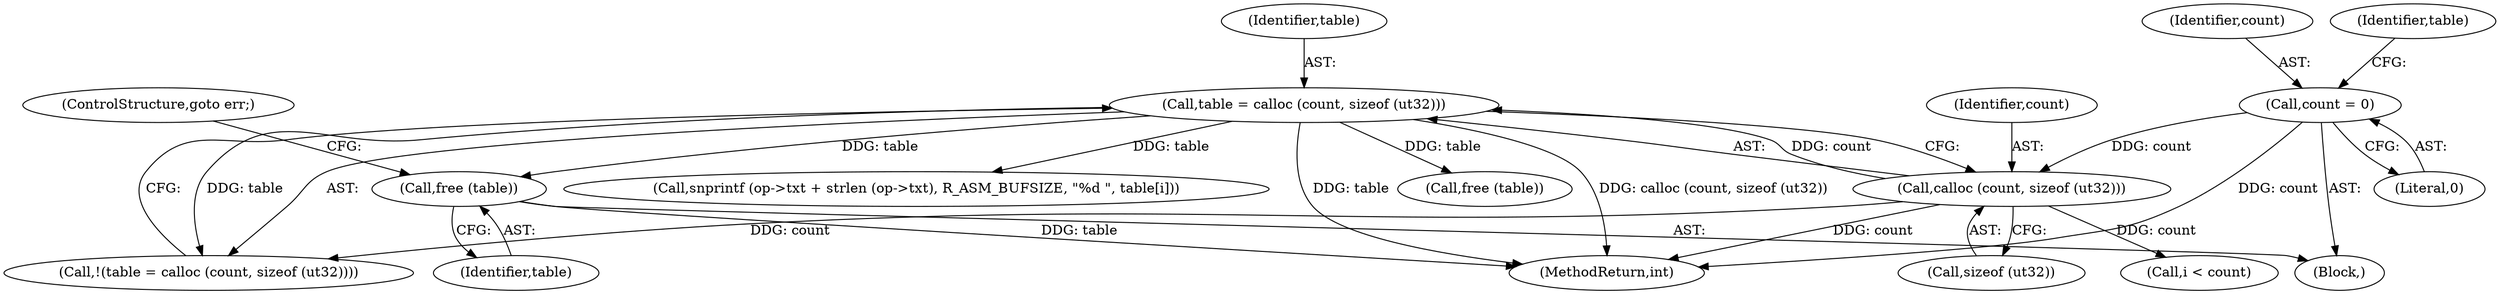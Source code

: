 digraph "0_radare2_52b1526443c1f433087928291d1c3d37a5600515@API" {
"1000616" [label="(Call,free (table))"];
"1000471" [label="(Call,table = calloc (count, sizeof (ut32)))"];
"1000473" [label="(Call,calloc (count, sizeof (ut32)))"];
"1000436" [label="(Call,count = 0)"];
"1000441" [label="(Identifier,table)"];
"1000491" [label="(Call,i < count)"];
"1000617" [label="(Identifier,table)"];
"1000586" [label="(Call,snprintf (op->txt + strlen (op->txt), R_ASM_BUFSIZE, \"%d \", table[i]))"];
"1000437" [label="(Identifier,count)"];
"1001073" [label="(MethodReturn,int)"];
"1000471" [label="(Call,table = calloc (count, sizeof (ut32)))"];
"1000470" [label="(Call,!(table = calloc (count, sizeof (ut32))))"];
"1000438" [label="(Literal,0)"];
"1000473" [label="(Call,calloc (count, sizeof (ut32)))"];
"1000616" [label="(Call,free (table))"];
"1000475" [label="(Call,sizeof (ut32))"];
"1000612" [label="(Call,free (table))"];
"1000474" [label="(Identifier,count)"];
"1000618" [label="(ControlStructure,goto err;)"];
"1000434" [label="(Block,)"];
"1000436" [label="(Call,count = 0)"];
"1000472" [label="(Identifier,table)"];
"1000616" -> "1000434"  [label="AST: "];
"1000616" -> "1000617"  [label="CFG: "];
"1000617" -> "1000616"  [label="AST: "];
"1000618" -> "1000616"  [label="CFG: "];
"1000616" -> "1001073"  [label="DDG: table"];
"1000471" -> "1000616"  [label="DDG: table"];
"1000471" -> "1000470"  [label="AST: "];
"1000471" -> "1000473"  [label="CFG: "];
"1000472" -> "1000471"  [label="AST: "];
"1000473" -> "1000471"  [label="AST: "];
"1000470" -> "1000471"  [label="CFG: "];
"1000471" -> "1001073"  [label="DDG: table"];
"1000471" -> "1001073"  [label="DDG: calloc (count, sizeof (ut32))"];
"1000471" -> "1000470"  [label="DDG: table"];
"1000473" -> "1000471"  [label="DDG: count"];
"1000471" -> "1000586"  [label="DDG: table"];
"1000471" -> "1000612"  [label="DDG: table"];
"1000473" -> "1000475"  [label="CFG: "];
"1000474" -> "1000473"  [label="AST: "];
"1000475" -> "1000473"  [label="AST: "];
"1000473" -> "1001073"  [label="DDG: count"];
"1000473" -> "1000470"  [label="DDG: count"];
"1000436" -> "1000473"  [label="DDG: count"];
"1000473" -> "1000491"  [label="DDG: count"];
"1000436" -> "1000434"  [label="AST: "];
"1000436" -> "1000438"  [label="CFG: "];
"1000437" -> "1000436"  [label="AST: "];
"1000438" -> "1000436"  [label="AST: "];
"1000441" -> "1000436"  [label="CFG: "];
"1000436" -> "1001073"  [label="DDG: count"];
}
